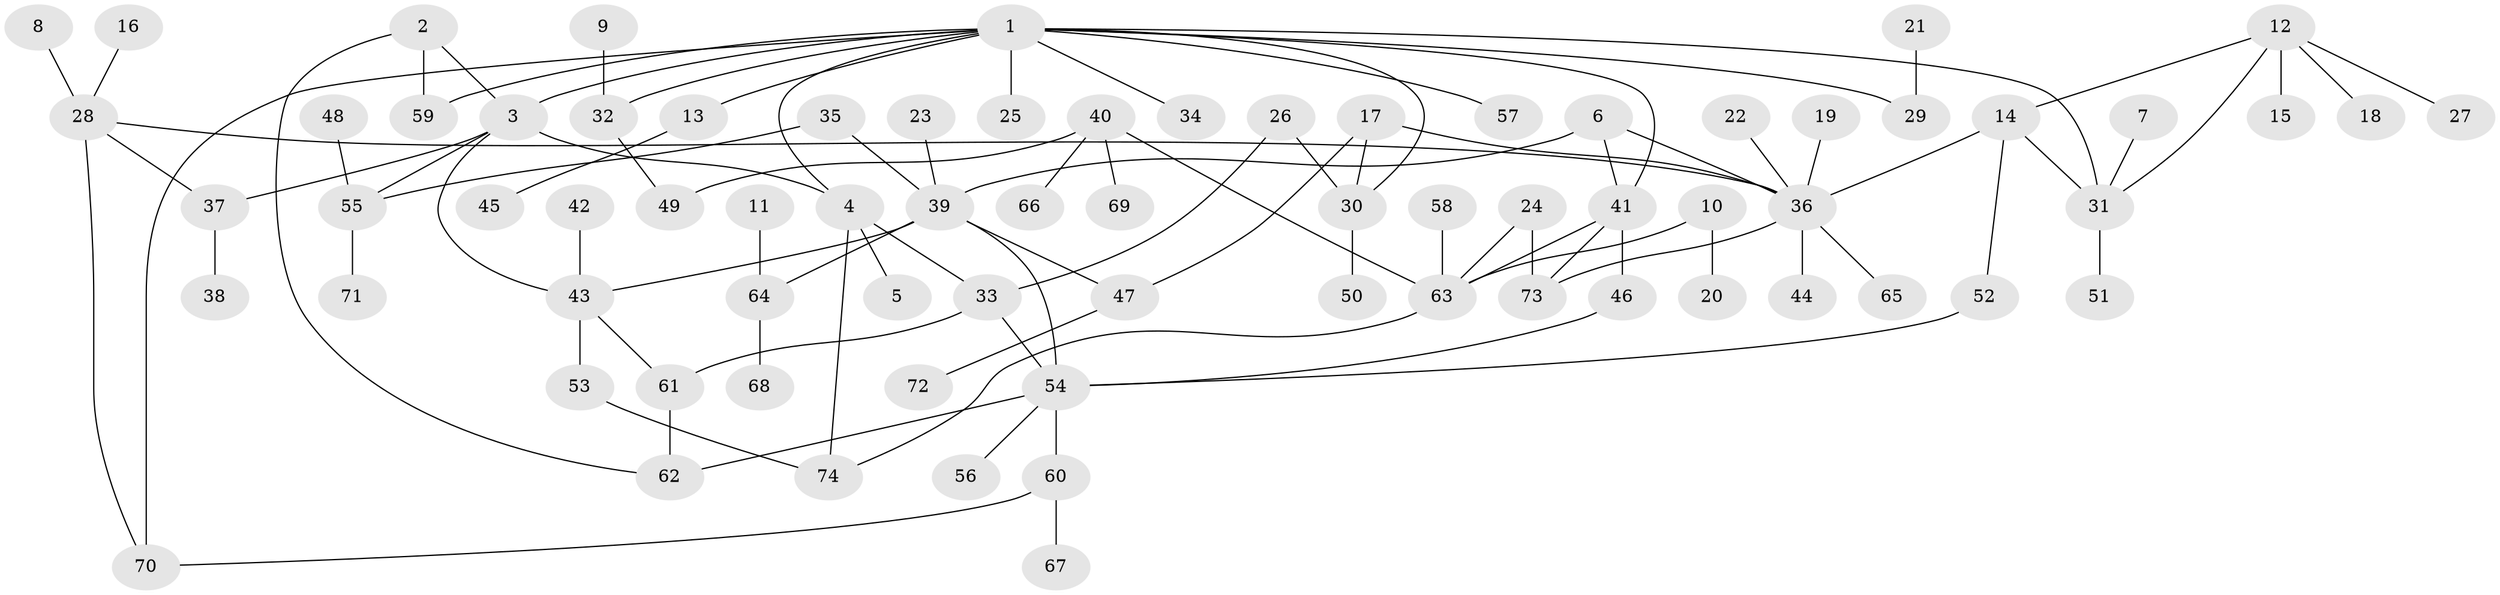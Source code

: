 // original degree distribution, {8: 0.006756756756756757, 6: 0.0472972972972973, 2: 0.2702702702702703, 7: 0.02027027027027027, 4: 0.0945945945945946, 3: 0.0945945945945946, 5: 0.04054054054054054, 1: 0.42567567567567566}
// Generated by graph-tools (version 1.1) at 2025/49/03/09/25 03:49:22]
// undirected, 74 vertices, 96 edges
graph export_dot {
graph [start="1"]
  node [color=gray90,style=filled];
  1;
  2;
  3;
  4;
  5;
  6;
  7;
  8;
  9;
  10;
  11;
  12;
  13;
  14;
  15;
  16;
  17;
  18;
  19;
  20;
  21;
  22;
  23;
  24;
  25;
  26;
  27;
  28;
  29;
  30;
  31;
  32;
  33;
  34;
  35;
  36;
  37;
  38;
  39;
  40;
  41;
  42;
  43;
  44;
  45;
  46;
  47;
  48;
  49;
  50;
  51;
  52;
  53;
  54;
  55;
  56;
  57;
  58;
  59;
  60;
  61;
  62;
  63;
  64;
  65;
  66;
  67;
  68;
  69;
  70;
  71;
  72;
  73;
  74;
  1 -- 3 [weight=1.0];
  1 -- 4 [weight=1.0];
  1 -- 13 [weight=1.0];
  1 -- 25 [weight=1.0];
  1 -- 29 [weight=1.0];
  1 -- 30 [weight=1.0];
  1 -- 31 [weight=1.0];
  1 -- 32 [weight=1.0];
  1 -- 34 [weight=1.0];
  1 -- 41 [weight=1.0];
  1 -- 57 [weight=1.0];
  1 -- 59 [weight=1.0];
  1 -- 70 [weight=1.0];
  2 -- 3 [weight=1.0];
  2 -- 59 [weight=1.0];
  2 -- 62 [weight=1.0];
  3 -- 4 [weight=1.0];
  3 -- 37 [weight=1.0];
  3 -- 43 [weight=1.0];
  3 -- 55 [weight=1.0];
  4 -- 5 [weight=1.0];
  4 -- 33 [weight=2.0];
  4 -- 74 [weight=1.0];
  6 -- 36 [weight=1.0];
  6 -- 39 [weight=1.0];
  6 -- 41 [weight=1.0];
  7 -- 31 [weight=1.0];
  8 -- 28 [weight=1.0];
  9 -- 32 [weight=1.0];
  10 -- 20 [weight=1.0];
  10 -- 63 [weight=1.0];
  11 -- 64 [weight=1.0];
  12 -- 14 [weight=1.0];
  12 -- 15 [weight=1.0];
  12 -- 18 [weight=1.0];
  12 -- 27 [weight=1.0];
  12 -- 31 [weight=1.0];
  13 -- 45 [weight=1.0];
  14 -- 31 [weight=1.0];
  14 -- 36 [weight=1.0];
  14 -- 52 [weight=1.0];
  16 -- 28 [weight=1.0];
  17 -- 30 [weight=1.0];
  17 -- 36 [weight=1.0];
  17 -- 47 [weight=1.0];
  19 -- 36 [weight=1.0];
  21 -- 29 [weight=1.0];
  22 -- 36 [weight=1.0];
  23 -- 39 [weight=1.0];
  24 -- 63 [weight=1.0];
  24 -- 73 [weight=1.0];
  26 -- 30 [weight=1.0];
  26 -- 33 [weight=1.0];
  28 -- 36 [weight=1.0];
  28 -- 37 [weight=1.0];
  28 -- 70 [weight=1.0];
  30 -- 50 [weight=1.0];
  31 -- 51 [weight=1.0];
  32 -- 49 [weight=1.0];
  33 -- 54 [weight=1.0];
  33 -- 61 [weight=1.0];
  35 -- 39 [weight=1.0];
  35 -- 55 [weight=1.0];
  36 -- 44 [weight=1.0];
  36 -- 65 [weight=1.0];
  36 -- 73 [weight=1.0];
  37 -- 38 [weight=1.0];
  39 -- 43 [weight=1.0];
  39 -- 47 [weight=1.0];
  39 -- 54 [weight=1.0];
  39 -- 64 [weight=1.0];
  40 -- 49 [weight=1.0];
  40 -- 63 [weight=1.0];
  40 -- 66 [weight=1.0];
  40 -- 69 [weight=1.0];
  41 -- 46 [weight=1.0];
  41 -- 63 [weight=1.0];
  41 -- 73 [weight=1.0];
  42 -- 43 [weight=1.0];
  43 -- 53 [weight=1.0];
  43 -- 61 [weight=1.0];
  46 -- 54 [weight=1.0];
  47 -- 72 [weight=1.0];
  48 -- 55 [weight=1.0];
  52 -- 54 [weight=1.0];
  53 -- 74 [weight=1.0];
  54 -- 56 [weight=1.0];
  54 -- 60 [weight=1.0];
  54 -- 62 [weight=1.0];
  55 -- 71 [weight=1.0];
  58 -- 63 [weight=1.0];
  60 -- 67 [weight=1.0];
  60 -- 70 [weight=1.0];
  61 -- 62 [weight=1.0];
  63 -- 74 [weight=1.0];
  64 -- 68 [weight=1.0];
}

